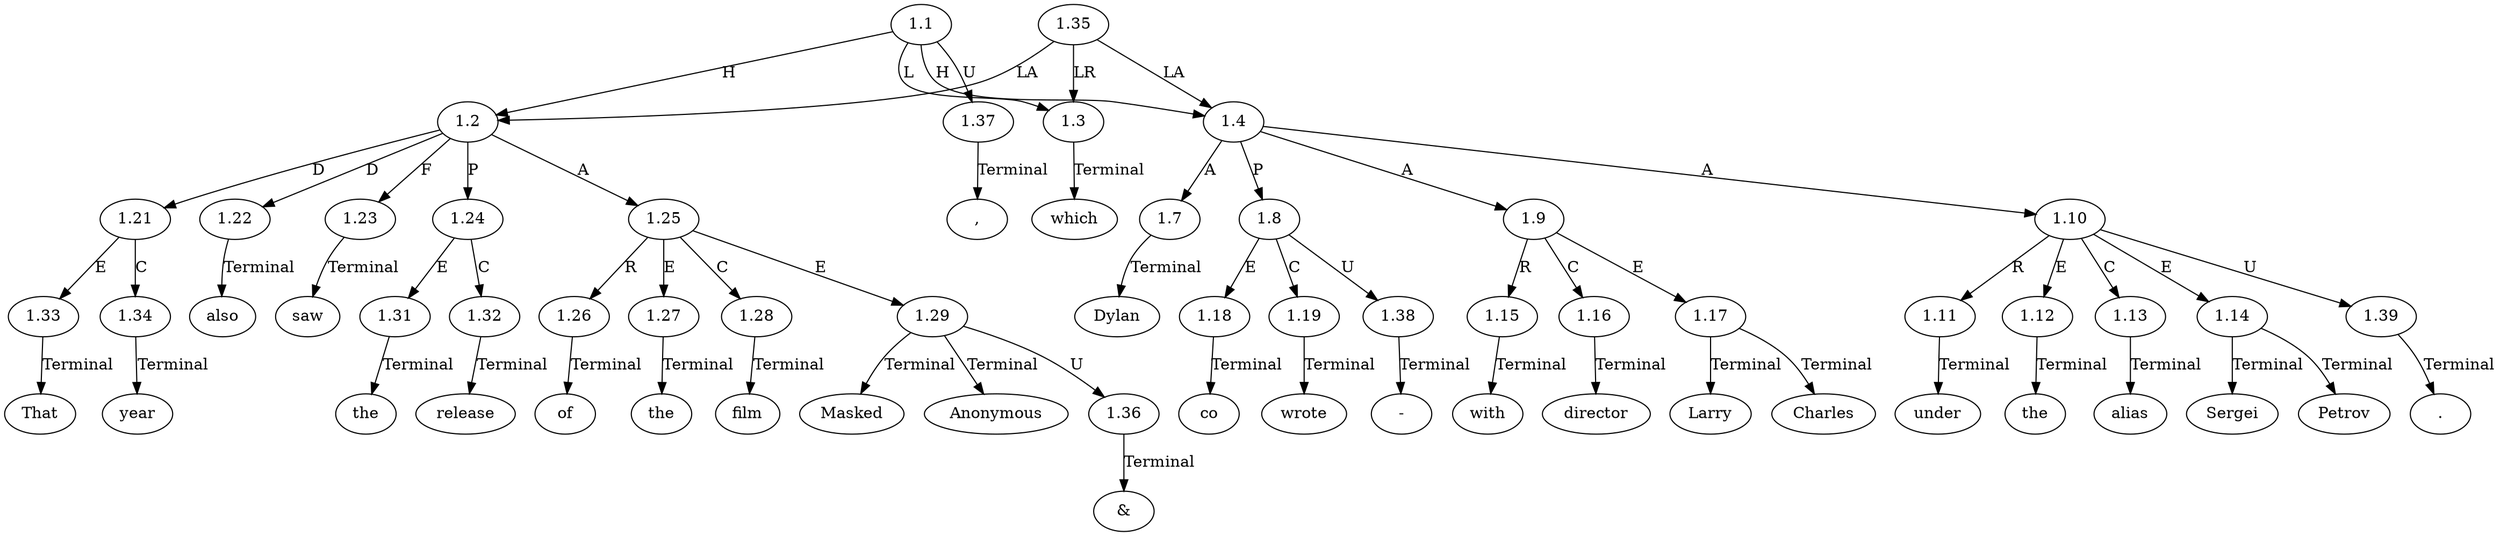 // Graph
digraph {
	0.1 [label=That ordering=out]
	0.10 [label=Masked ordering=out]
	0.11 [label="&" ordering=out]
	0.12 [label=Anonymous ordering=out]
	0.13 [label="," ordering=out]
	0.14 [label=which ordering=out]
	0.15 [label=Dylan ordering=out]
	0.16 [label=co ordering=out]
	0.17 [label="-" ordering=out]
	0.18 [label=wrote ordering=out]
	0.19 [label=with ordering=out]
	0.2 [label=year ordering=out]
	0.20 [label=director ordering=out]
	0.21 [label=Larry ordering=out]
	0.22 [label=Charles ordering=out]
	0.23 [label=under ordering=out]
	0.24 [label=the ordering=out]
	0.25 [label=alias ordering=out]
	0.26 [label=Sergei ordering=out]
	0.27 [label=Petrov ordering=out]
	0.28 [label="." ordering=out]
	0.3 [label=also ordering=out]
	0.4 [label=saw ordering=out]
	0.5 [label=the ordering=out]
	0.6 [label=release ordering=out]
	0.7 [label=of ordering=out]
	0.8 [label=the ordering=out]
	0.9 [label=film ordering=out]
	1.1 [label=1.1 ordering=out]
	1.2 [label=1.2 ordering=out]
	1.3 [label=1.3 ordering=out]
	1.4 [label=1.4 ordering=out]
	1.7 [label=1.7 ordering=out]
	1.8 [label=1.8 ordering=out]
	1.9 [label=1.9 ordering=out]
	1.10 [label=1.10 ordering=out]
	1.11 [label=1.11 ordering=out]
	1.12 [label=1.12 ordering=out]
	1.13 [label=1.13 ordering=out]
	1.14 [label=1.14 ordering=out]
	1.15 [label=1.15 ordering=out]
	1.16 [label=1.16 ordering=out]
	1.17 [label=1.17 ordering=out]
	1.18 [label=1.18 ordering=out]
	1.19 [label=1.19 ordering=out]
	1.21 [label=1.21 ordering=out]
	1.22 [label=1.22 ordering=out]
	1.23 [label=1.23 ordering=out]
	1.24 [label=1.24 ordering=out]
	1.25 [label=1.25 ordering=out]
	1.26 [label=1.26 ordering=out]
	1.27 [label=1.27 ordering=out]
	1.28 [label=1.28 ordering=out]
	1.29 [label=1.29 ordering=out]
	1.31 [label=1.31 ordering=out]
	1.32 [label=1.32 ordering=out]
	1.33 [label=1.33 ordering=out]
	1.34 [label=1.34 ordering=out]
	1.35 [label=1.35 ordering=out]
	1.36 [label=1.36 ordering=out]
	1.37 [label=1.37 ordering=out]
	1.38 [label=1.38 ordering=out]
	1.39 [label=1.39 ordering=out]
	1.1 -> 1.2 [label=H ordering=out]
	1.1 -> 1.3 [label=L ordering=out]
	1.1 -> 1.4 [label=H ordering=out]
	1.1 -> 1.37 [label=U ordering=out]
	1.2 -> 1.21 [label=D ordering=out]
	1.2 -> 1.22 [label=D ordering=out]
	1.2 -> 1.23 [label=F ordering=out]
	1.2 -> 1.24 [label=P ordering=out]
	1.2 -> 1.25 [label=A ordering=out]
	1.3 -> 0.14 [label=Terminal ordering=out]
	1.4 -> 1.7 [label=A ordering=out]
	1.4 -> 1.8 [label=P ordering=out]
	1.4 -> 1.9 [label=A ordering=out]
	1.4 -> 1.10 [label=A ordering=out]
	1.7 -> 0.15 [label=Terminal ordering=out]
	1.8 -> 1.18 [label=E ordering=out]
	1.8 -> 1.19 [label=C ordering=out]
	1.8 -> 1.38 [label=U ordering=out]
	1.9 -> 1.15 [label=R ordering=out]
	1.9 -> 1.16 [label=C ordering=out]
	1.9 -> 1.17 [label=E ordering=out]
	1.10 -> 1.11 [label=R ordering=out]
	1.10 -> 1.12 [label=E ordering=out]
	1.10 -> 1.13 [label=C ordering=out]
	1.10 -> 1.14 [label=E ordering=out]
	1.10 -> 1.39 [label=U ordering=out]
	1.11 -> 0.23 [label=Terminal ordering=out]
	1.12 -> 0.24 [label=Terminal ordering=out]
	1.13 -> 0.25 [label=Terminal ordering=out]
	1.14 -> 0.26 [label=Terminal ordering=out]
	1.14 -> 0.27 [label=Terminal ordering=out]
	1.15 -> 0.19 [label=Terminal ordering=out]
	1.16 -> 0.20 [label=Terminal ordering=out]
	1.17 -> 0.21 [label=Terminal ordering=out]
	1.17 -> 0.22 [label=Terminal ordering=out]
	1.18 -> 0.16 [label=Terminal ordering=out]
	1.19 -> 0.18 [label=Terminal ordering=out]
	1.21 -> 1.33 [label=E ordering=out]
	1.21 -> 1.34 [label=C ordering=out]
	1.22 -> 0.3 [label=Terminal ordering=out]
	1.23 -> 0.4 [label=Terminal ordering=out]
	1.24 -> 1.31 [label=E ordering=out]
	1.24 -> 1.32 [label=C ordering=out]
	1.25 -> 1.26 [label=R ordering=out]
	1.25 -> 1.27 [label=E ordering=out]
	1.25 -> 1.28 [label=C ordering=out]
	1.25 -> 1.29 [label=E ordering=out]
	1.26 -> 0.7 [label=Terminal ordering=out]
	1.27 -> 0.8 [label=Terminal ordering=out]
	1.28 -> 0.9 [label=Terminal ordering=out]
	1.29 -> 0.10 [label=Terminal ordering=out]
	1.29 -> 0.12 [label=Terminal ordering=out]
	1.29 -> 1.36 [label=U ordering=out]
	1.31 -> 0.5 [label=Terminal ordering=out]
	1.32 -> 0.6 [label=Terminal ordering=out]
	1.33 -> 0.1 [label=Terminal ordering=out]
	1.34 -> 0.2 [label=Terminal ordering=out]
	1.35 -> 1.2 [label=LA ordering=out]
	1.35 -> 1.3 [label=LR ordering=out]
	1.35 -> 1.4 [label=LA ordering=out]
	1.36 -> 0.11 [label=Terminal ordering=out]
	1.37 -> 0.13 [label=Terminal ordering=out]
	1.38 -> 0.17 [label=Terminal ordering=out]
	1.39 -> 0.28 [label=Terminal ordering=out]
}

